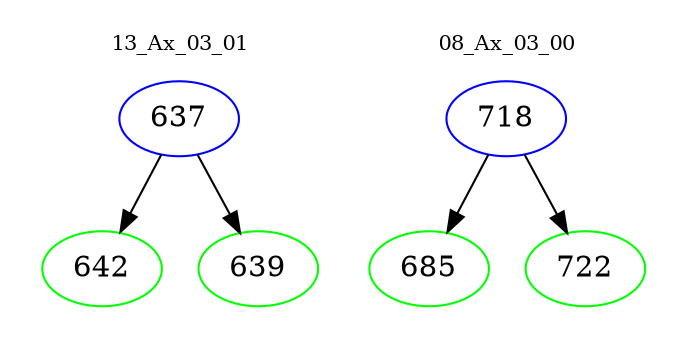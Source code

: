 digraph{
subgraph cluster_0 {
color = white
label = "13_Ax_03_01";
fontsize=10;
T0_637 [label="637", color="blue"]
T0_637 -> T0_642 [color="black"]
T0_642 [label="642", color="green"]
T0_637 -> T0_639 [color="black"]
T0_639 [label="639", color="green"]
}
subgraph cluster_1 {
color = white
label = "08_Ax_03_00";
fontsize=10;
T1_718 [label="718", color="blue"]
T1_718 -> T1_685 [color="black"]
T1_685 [label="685", color="green"]
T1_718 -> T1_722 [color="black"]
T1_722 [label="722", color="green"]
}
}
